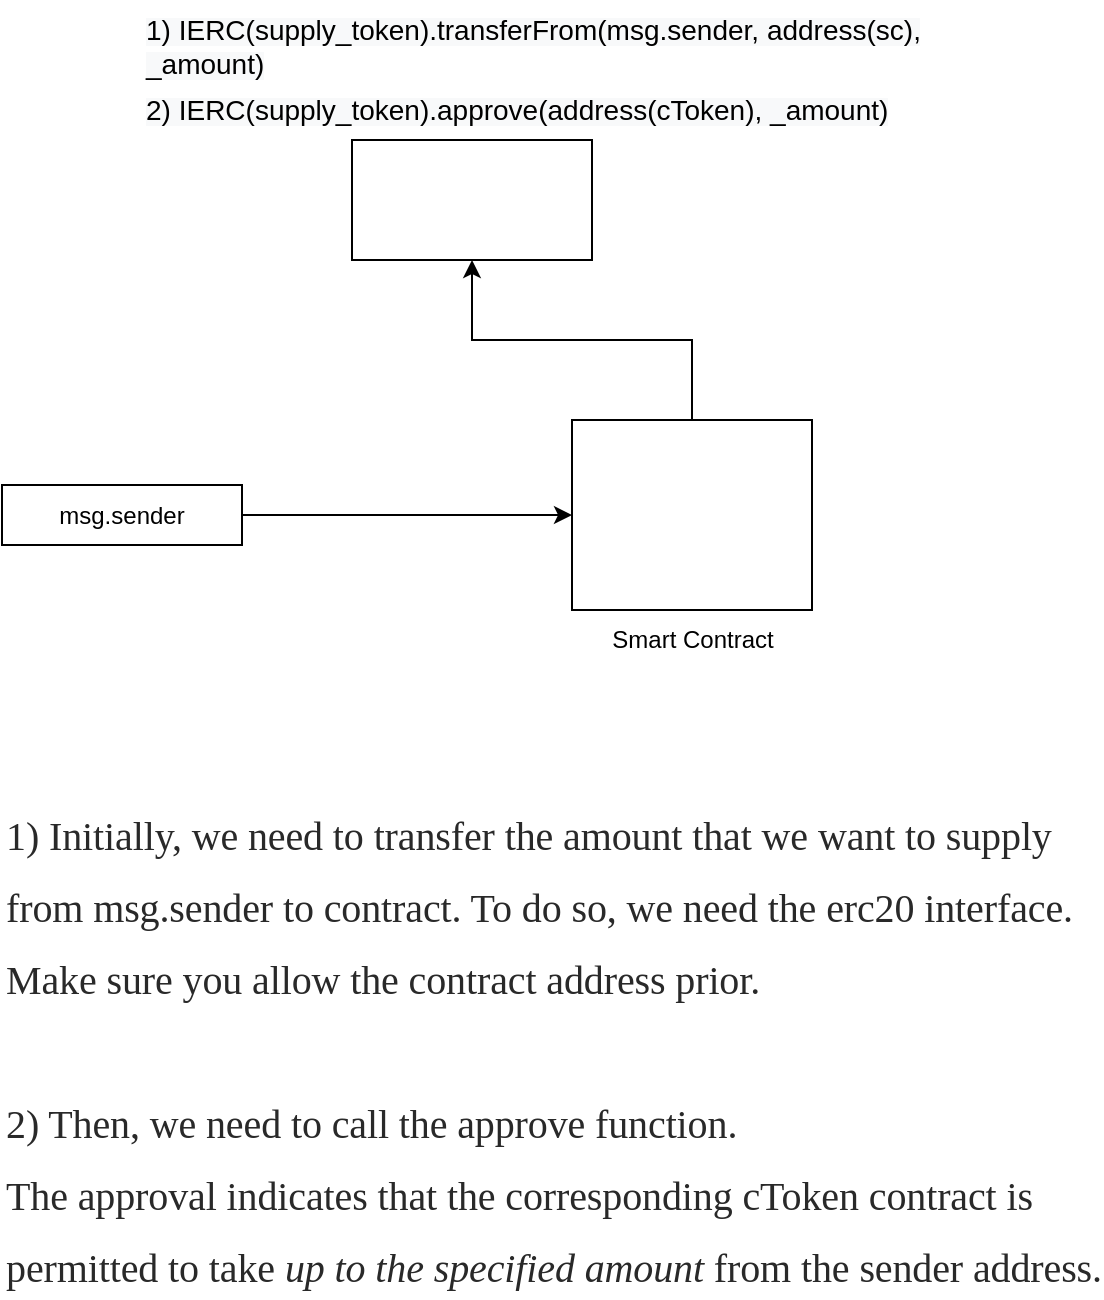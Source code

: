 <mxfile version="18.0.0" type="device"><diagram id="Af7OTLskqsE0GSc2f6PC" name="Page-1"><mxGraphModel dx="1426" dy="801" grid="1" gridSize="10" guides="1" tooltips="1" connect="1" arrows="1" fold="1" page="1" pageScale="1" pageWidth="850" pageHeight="1100" math="0" shadow="0"><root><mxCell id="0"/><mxCell id="1" parent="0"/><mxCell id="IonpbbCMSaHXtQ0bHqdA-5" value="" style="edgeStyle=orthogonalEdgeStyle;rounded=0;orthogonalLoop=1;jettySize=auto;html=1;" parent="1" source="IonpbbCMSaHXtQ0bHqdA-1" target="IonpbbCMSaHXtQ0bHqdA-4" edge="1"><mxGeometry relative="1" as="geometry"/></mxCell><mxCell id="IonpbbCMSaHXtQ0bHqdA-1" value="msg.sender" style="rounded=0;whiteSpace=wrap;html=1;" parent="1" vertex="1"><mxGeometry x="20" y="272.5" width="120" height="30" as="geometry"/></mxCell><mxCell id="IonpbbCMSaHXtQ0bHqdA-9" value="" style="edgeStyle=orthogonalEdgeStyle;rounded=0;orthogonalLoop=1;jettySize=auto;html=1;" parent="1" source="IonpbbCMSaHXtQ0bHqdA-4" target="IonpbbCMSaHXtQ0bHqdA-8" edge="1"><mxGeometry relative="1" as="geometry"/></mxCell><mxCell id="IonpbbCMSaHXtQ0bHqdA-4" value="" style="whiteSpace=wrap;html=1;rounded=0;" parent="1" vertex="1"><mxGeometry x="305" y="240" width="120" height="95" as="geometry"/></mxCell><mxCell id="IonpbbCMSaHXtQ0bHqdA-6" value="Smart Contract" style="text;html=1;align=center;verticalAlign=middle;resizable=0;points=[];autosize=1;strokeColor=none;fillColor=none;" parent="1" vertex="1"><mxGeometry x="315" y="340" width="100" height="20" as="geometry"/></mxCell><mxCell id="IonpbbCMSaHXtQ0bHqdA-8" value="" style="whiteSpace=wrap;html=1;rounded=0;" parent="1" vertex="1"><mxGeometry x="195" y="100" width="120" height="60" as="geometry"/></mxCell><mxCell id="IonpbbCMSaHXtQ0bHqdA-10" value="&lt;span style=&quot;color: rgb(0 , 0 , 0) ; font-family: &amp;#34;helvetica&amp;#34; ; font-style: normal ; font-weight: 400 ; letter-spacing: normal ; text-align: center ; text-indent: 0px ; text-transform: none ; word-spacing: 0px ; background-color: rgb(248 , 249 , 250) ; display: inline ; float: none&quot;&gt;&lt;font style=&quot;font-size: 14px&quot;&gt;1) IERC(supply_token).transferFrom(msg.sender, address(sc), _amount)&lt;/font&gt;&lt;/span&gt;" style="text;whiteSpace=wrap;html=1;strokeWidth=3;" parent="1" vertex="1"><mxGeometry x="90" y="30" width="400" height="30" as="geometry"/></mxCell><mxCell id="IonpbbCMSaHXtQ0bHqdA-13" value="&lt;span style=&quot;color: rgb(0 , 0 , 0) ; font-family: &amp;#34;helvetica&amp;#34; ; font-style: normal ; font-weight: 400 ; letter-spacing: normal ; text-align: center ; text-indent: 0px ; text-transform: none ; word-spacing: 0px ; background-color: rgb(248 , 249 , 250) ; display: inline ; float: none&quot;&gt;&lt;font style=&quot;font-size: 14px&quot;&gt;2) IERC(supply_token).approve(address(cToken), _amount)&lt;/font&gt;&lt;/span&gt;" style="text;whiteSpace=wrap;html=1;" parent="1" vertex="1"><mxGeometry x="90" y="70" width="400" height="30" as="geometry"/></mxCell><mxCell id="IonpbbCMSaHXtQ0bHqdA-17" value="&lt;span style=&quot;color: rgb(41 , 41 , 41) ; font-family: &amp;quot;charter&amp;quot; , &amp;quot;georgia&amp;quot; , &amp;quot;cambria&amp;quot; , &amp;quot;times new roman&amp;quot; , &amp;quot;times&amp;quot; , serif ; font-size: 20px ; font-style: normal ; font-weight: 400 ; letter-spacing: -0.06px ; text-indent: 0px ; text-transform: none ; word-spacing: 0px ; background-color: rgb(255 , 255 , 255) ; display: inline ; float: none&quot;&gt;1) Initially, we need to transfer the amount that we want to supply from msg.sender to contract. To do so, we need the erc20 interface. Make sure you allow the contract address prior.&lt;br&gt;&amp;nbsp;&lt;br&gt;2) Then, we need to call the approve function.&amp;nbsp;&lt;br&gt;The approval indicates that the corresponding cToken contract is permitted to take&lt;span&gt;&amp;nbsp;&lt;/span&gt;&lt;/span&gt;&lt;em class=&quot;np&quot; style=&quot;box-sizing: inherit ; font-style: italic ; color: rgb(41 , 41 , 41) ; font-family: &amp;quot;charter&amp;quot; , &amp;quot;georgia&amp;quot; , &amp;quot;cambria&amp;quot; , &amp;quot;times new roman&amp;quot; , &amp;quot;times&amp;quot; , serif ; font-size: 20px ; font-weight: 400 ; letter-spacing: -0.06px ; text-indent: 0px ; text-transform: none ; word-spacing: 0px ; background-color: rgb(255 , 255 , 255)&quot;&gt;up to the specified amount&lt;span&gt;&amp;nbsp;&lt;/span&gt;&lt;/em&gt;&lt;span style=&quot;color: rgb(41 , 41 , 41) ; font-family: &amp;quot;charter&amp;quot; , &amp;quot;georgia&amp;quot; , &amp;quot;cambria&amp;quot; , &amp;quot;times new roman&amp;quot; , &amp;quot;times&amp;quot; , serif ; font-size: 20px ; font-style: normal ; font-weight: 400 ; letter-spacing: -0.06px ; text-indent: 0px ; text-transform: none ; word-spacing: 0px ; background-color: rgb(255 , 255 , 255) ; display: inline ; float: none&quot;&gt;from the sender address.&lt;/span&gt;" style="text;whiteSpace=wrap;html=1;fontSize=30;" parent="1" vertex="1"><mxGeometry x="20" y="420" width="550" height="130" as="geometry"/></mxCell></root></mxGraphModel></diagram></mxfile>